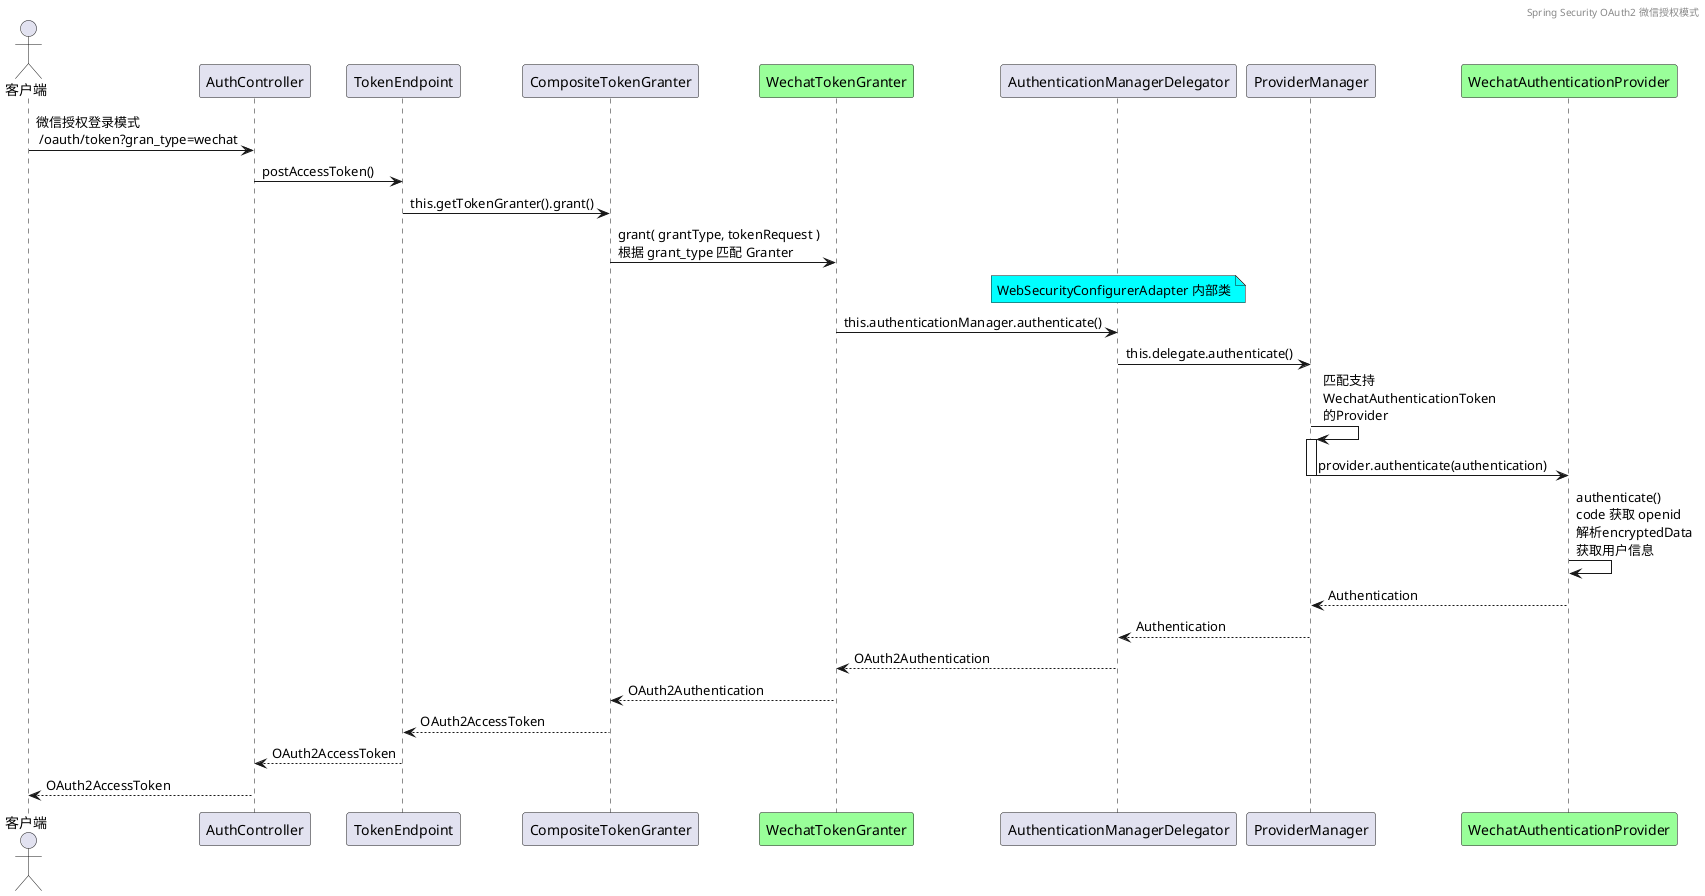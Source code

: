 @startuml
'https://plantuml.com/sequence-diagram
'skinparam backgroundColor #EEEBDC
'skinparam handwritten true

header Spring Security OAuth2 微信授权模式

actor 客户端

客户端 -> AuthController: 微信授权登录模式 \n /oauth/token?gran_type=wechat
AuthController -> TokenEndpoint: postAccessToken()
TokenEndpoint -> CompositeTokenGranter: this.getTokenGranter().grant()
participant WechatTokenGranter #99FF99
CompositeTokenGranter->WechatTokenGranter: grant( grantType, tokenRequest )\n根据 grant_type 匹配 Granter
note over of AuthenticationManagerDelegator #aqua
WebSecurityConfigurerAdapter 内部类
end note
WechatTokenGranter-> AuthenticationManagerDelegator:this.authenticationManager.authenticate()
AuthenticationManagerDelegator -> ProviderManager: this.delegate.authenticate()
ProviderManager -> ProviderManager: 匹配支持\nWechatAuthenticationToken\n的Provider

activate ProviderManager
participant WechatAuthenticationProvider #99FF99
ProviderManager -> WechatAuthenticationProvider: provider.authenticate(authentication)
deactivate ProviderManager

WechatAuthenticationProvider -> WechatAuthenticationProvider: authenticate()\ncode 获取 openid \n解析encryptedData\n获取用户信息
ProviderManager <-- WechatAuthenticationProvider: Authentication
AuthenticationManagerDelegator <-- ProviderManager: Authentication
WechatTokenGranter <-- AuthenticationManagerDelegator: OAuth2Authentication
CompositeTokenGranter <-- WechatTokenGranter: OAuth2Authentication
TokenEndpoint <-- CompositeTokenGranter:OAuth2AccessToken
AuthController <-- TokenEndpoint:OAuth2AccessToken
客户端 <-- AuthController: OAuth2AccessToken
@enduml
